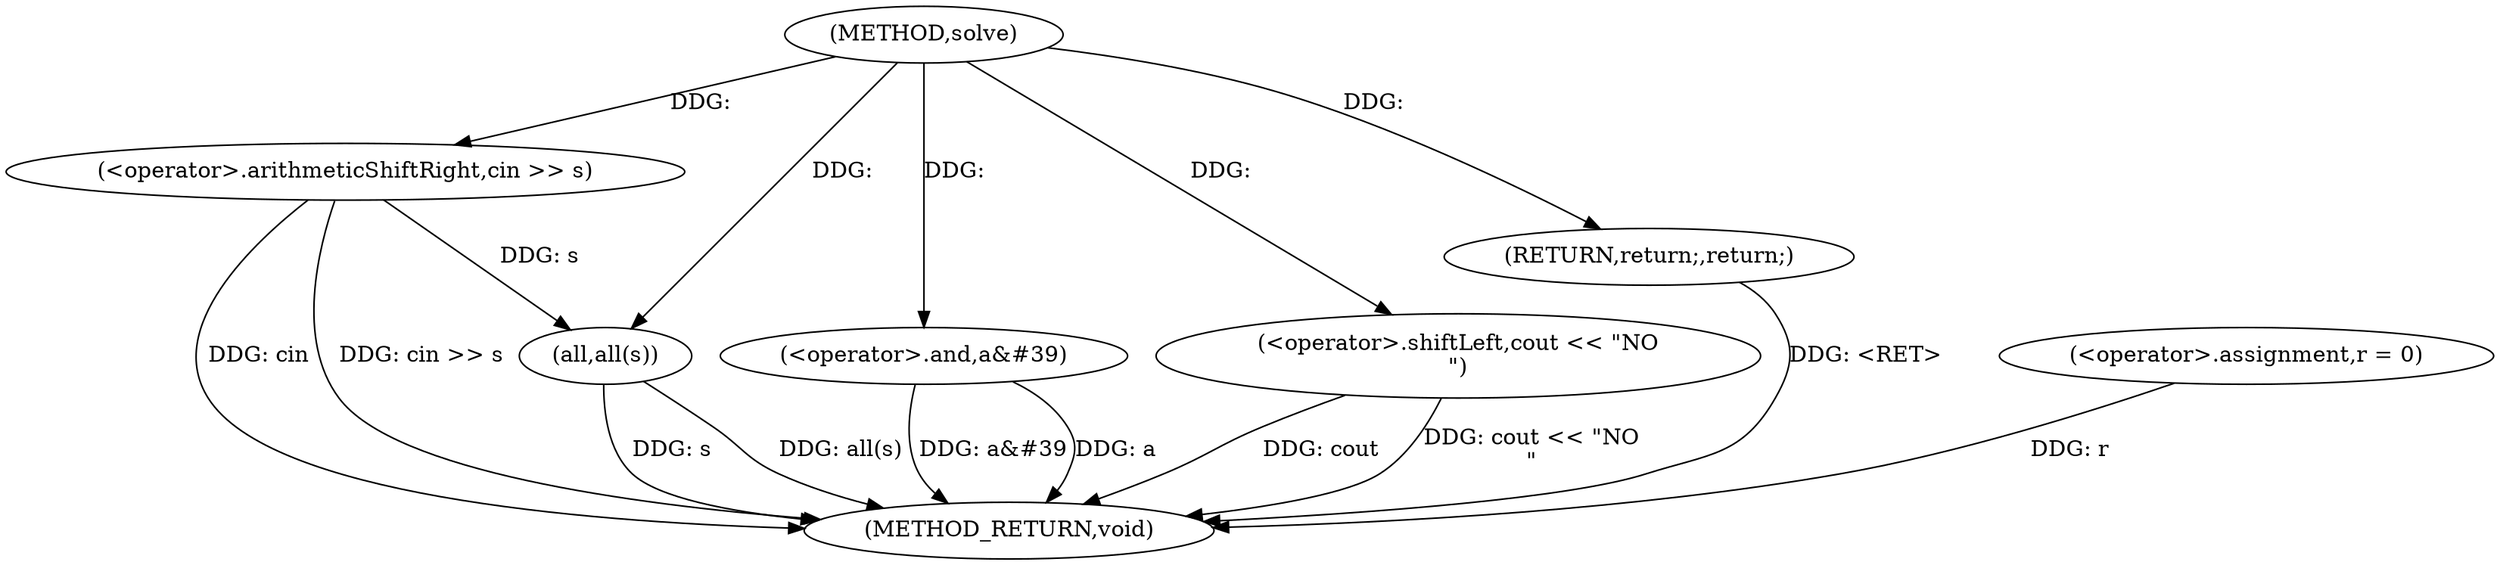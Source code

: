 digraph "solve" {  
"1000121" [label = "(METHOD,solve)" ]
"1000151" [label = "(METHOD_RETURN,void)" ]
"1000124" [label = "(<operator>.arithmeticShiftRight,cin >> s)" ]
"1000132" [label = "(<operator>.and,a&#39)" ]
"1000128" [label = "(all,all(s))" ]
"1000136" [label = "(<operator>.shiftLeft,cout << \"NO\n\")" ]
"1000139" [label = "(RETURN,return;,return;)" ]
"1000148" [label = "(<operator>.assignment,r = 0)" ]
  "1000139" -> "1000151"  [ label = "DDG: <RET>"] 
  "1000124" -> "1000151"  [ label = "DDG: cin >> s"] 
  "1000128" -> "1000151"  [ label = "DDG: s"] 
  "1000128" -> "1000151"  [ label = "DDG: all(s)"] 
  "1000132" -> "1000151"  [ label = "DDG: a&#39"] 
  "1000136" -> "1000151"  [ label = "DDG: cout"] 
  "1000136" -> "1000151"  [ label = "DDG: cout << \"NO\n\""] 
  "1000148" -> "1000151"  [ label = "DDG: r"] 
  "1000132" -> "1000151"  [ label = "DDG: a"] 
  "1000124" -> "1000151"  [ label = "DDG: cin"] 
  "1000121" -> "1000124"  [ label = "DDG: "] 
  "1000121" -> "1000132"  [ label = "DDG: "] 
  "1000121" -> "1000139"  [ label = "DDG: "] 
  "1000124" -> "1000128"  [ label = "DDG: s"] 
  "1000121" -> "1000128"  [ label = "DDG: "] 
  "1000121" -> "1000136"  [ label = "DDG: "] 
}
